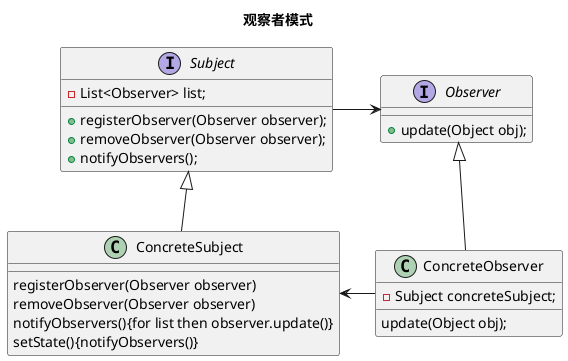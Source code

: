 @startuml
title 观察者模式
interface Subject{
    -List<Observer> list;
    +registerObserver(Observer observer);
    +removeObserver(Observer observer);
    +notifyObservers();
}

class ConcreteSubject{
    registerObserver(Observer observer)
    removeObserver(Observer observer)
    notifyObservers(){for list then observer.update()}
    setState(){notifyObservers()}
}

Subject <|-- ConcreteSubject


interface Observer{
    +update(Object obj);
}

class ConcreteObserver{
    -Subject concreteSubject;
    update(Object obj);
}


Observer <|-- ConcreteObserver

Subject -> Observer
ConcreteSubject <- ConcreteObserver

@enduml